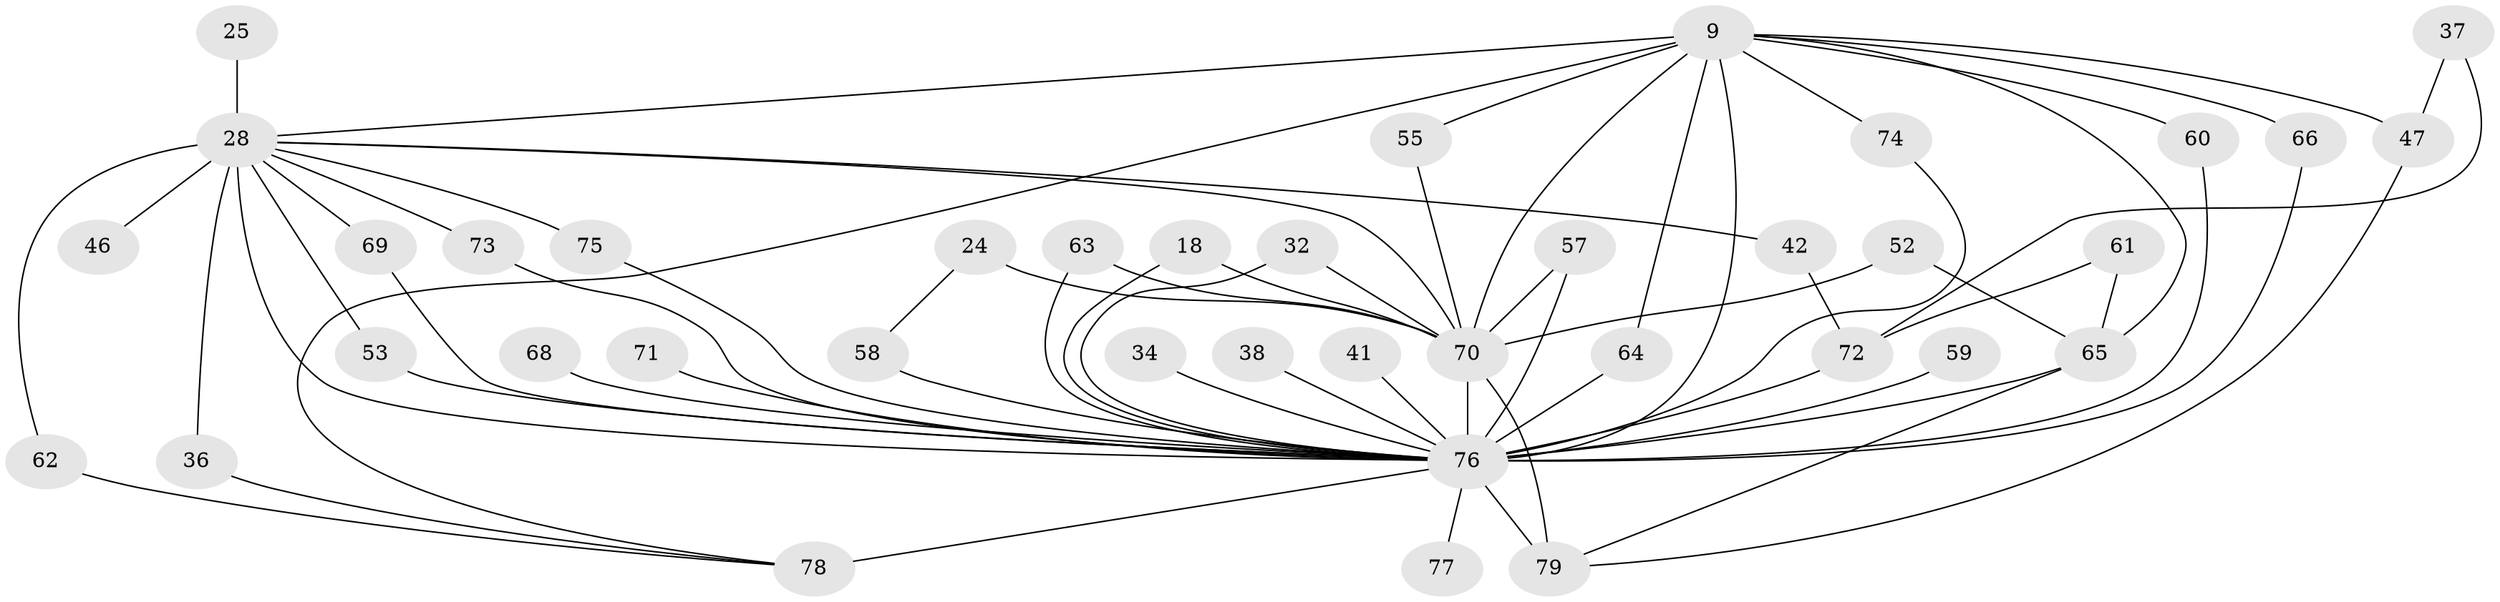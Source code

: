 // original degree distribution, {26: 0.02531645569620253, 16: 0.012658227848101266, 18: 0.02531645569620253, 15: 0.02531645569620253, 20: 0.012658227848101266, 13: 0.012658227848101266, 17: 0.012658227848101266, 7: 0.02531645569620253, 4: 0.06329113924050633, 5: 0.05063291139240506, 3: 0.1518987341772152, 2: 0.5822784810126582}
// Generated by graph-tools (version 1.1) at 2025/48/03/04/25 21:48:56]
// undirected, 39 vertices, 66 edges
graph export_dot {
graph [start="1"]
  node [color=gray90,style=filled];
  9 [super="+2"];
  18;
  24;
  25;
  28 [super="+14+10+15"];
  32;
  34;
  36;
  37;
  38;
  41;
  42;
  46;
  47 [super="+30+29"];
  52;
  53;
  55;
  57;
  58;
  59;
  60;
  61;
  62 [super="+16"];
  63;
  64 [super="+12+39"];
  65 [super="+54+31+56"];
  66 [super="+44"];
  68;
  69;
  70 [super="+40+45"];
  71;
  72 [super="+51"];
  73 [super="+26"];
  74;
  75;
  76 [super="+50+67+5"];
  77;
  78 [super="+22+35+43"];
  79 [super="+19+48+49"];
  9 -- 47 [weight=3];
  9 -- 55;
  9 -- 74;
  9 -- 66;
  9 -- 60;
  9 -- 64;
  9 -- 78 [weight=2];
  9 -- 28 [weight=4];
  9 -- 76 [weight=10];
  9 -- 65 [weight=3];
  9 -- 70 [weight=4];
  18 -- 76;
  18 -- 70;
  24 -- 58;
  24 -- 70 [weight=2];
  25 -- 28 [weight=2];
  28 -- 69;
  28 -- 73;
  28 -- 75;
  28 -- 36;
  28 -- 42;
  28 -- 46 [weight=2];
  28 -- 53;
  28 -- 62;
  28 -- 76 [weight=12];
  28 -- 70 [weight=5];
  32 -- 76;
  32 -- 70;
  34 -- 76 [weight=2];
  36 -- 78;
  37 -- 47;
  37 -- 72;
  38 -- 76 [weight=2];
  41 -- 76;
  42 -- 72;
  47 -- 79 [weight=2];
  52 -- 65;
  52 -- 70;
  53 -- 76;
  55 -- 70;
  57 -- 76;
  57 -- 70;
  58 -- 76;
  59 -- 76 [weight=2];
  60 -- 76;
  61 -- 65;
  61 -- 72;
  62 -- 78;
  63 -- 76;
  63 -- 70;
  64 -- 76 [weight=3];
  65 -- 79 [weight=2];
  65 -- 76;
  66 -- 76;
  68 -- 76 [weight=2];
  69 -- 76;
  70 -- 79;
  70 -- 76 [weight=11];
  71 -- 76;
  72 -- 76 [weight=4];
  73 -- 76;
  74 -- 76;
  75 -- 76;
  76 -- 79 [weight=5];
  76 -- 78 [weight=4];
  76 -- 77;
}
